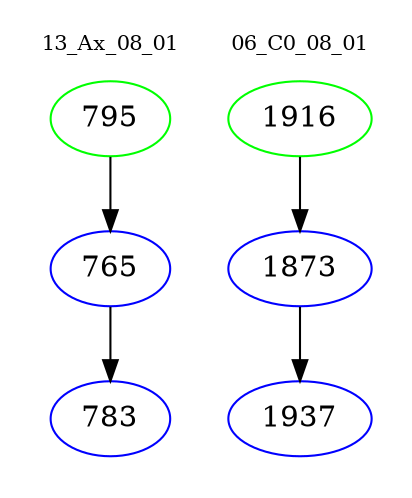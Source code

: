 digraph{
subgraph cluster_0 {
color = white
label = "13_Ax_08_01";
fontsize=10;
T0_795 [label="795", color="green"]
T0_795 -> T0_765 [color="black"]
T0_765 [label="765", color="blue"]
T0_765 -> T0_783 [color="black"]
T0_783 [label="783", color="blue"]
}
subgraph cluster_1 {
color = white
label = "06_C0_08_01";
fontsize=10;
T1_1916 [label="1916", color="green"]
T1_1916 -> T1_1873 [color="black"]
T1_1873 [label="1873", color="blue"]
T1_1873 -> T1_1937 [color="black"]
T1_1937 [label="1937", color="blue"]
}
}
